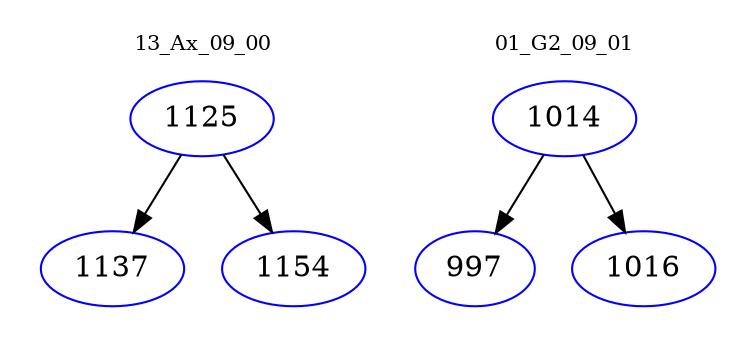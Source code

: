 digraph{
subgraph cluster_0 {
color = white
label = "13_Ax_09_00";
fontsize=10;
T0_1125 [label="1125", color="blue"]
T0_1125 -> T0_1137 [color="black"]
T0_1137 [label="1137", color="blue"]
T0_1125 -> T0_1154 [color="black"]
T0_1154 [label="1154", color="blue"]
}
subgraph cluster_1 {
color = white
label = "01_G2_09_01";
fontsize=10;
T1_1014 [label="1014", color="blue"]
T1_1014 -> T1_997 [color="black"]
T1_997 [label="997", color="blue"]
T1_1014 -> T1_1016 [color="black"]
T1_1016 [label="1016", color="blue"]
}
}
